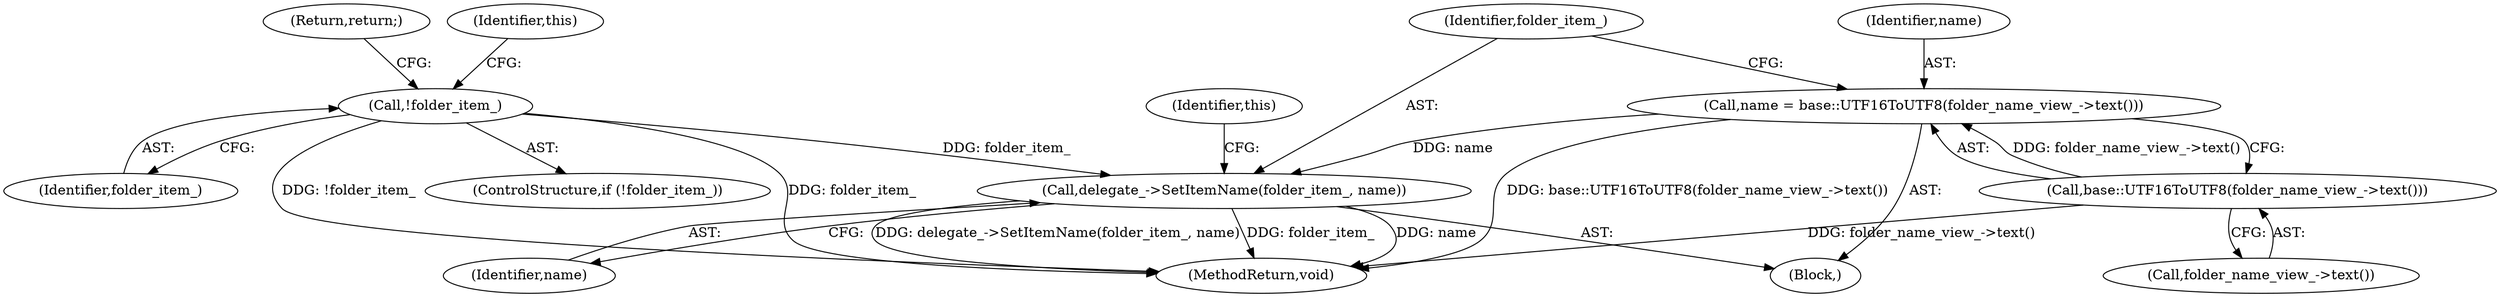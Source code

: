 digraph "1_Chrome_92029a982fac85a4ebb614a825012a2e9ee84ef3@del" {
"1000115" [label="(Call,delegate_->SetItemName(folder_item_, name))"];
"1000105" [label="(Call,!folder_item_)"];
"1000111" [label="(Call,name = base::UTF16ToUTF8(folder_name_view_->text()))"];
"1000113" [label="(Call,base::UTF16ToUTF8(folder_name_view_->text()))"];
"1000121" [label="(MethodReturn,void)"];
"1000111" [label="(Call,name = base::UTF16ToUTF8(folder_name_view_->text()))"];
"1000104" [label="(ControlStructure,if (!folder_item_))"];
"1000107" [label="(Return,return;)"];
"1000106" [label="(Identifier,folder_item_)"];
"1000109" [label="(Identifier,this)"];
"1000116" [label="(Identifier,folder_item_)"];
"1000115" [label="(Call,delegate_->SetItemName(folder_item_, name))"];
"1000113" [label="(Call,base::UTF16ToUTF8(folder_name_view_->text()))"];
"1000112" [label="(Identifier,name)"];
"1000103" [label="(Block,)"];
"1000119" [label="(Identifier,this)"];
"1000114" [label="(Call,folder_name_view_->text())"];
"1000105" [label="(Call,!folder_item_)"];
"1000117" [label="(Identifier,name)"];
"1000115" -> "1000103"  [label="AST: "];
"1000115" -> "1000117"  [label="CFG: "];
"1000116" -> "1000115"  [label="AST: "];
"1000117" -> "1000115"  [label="AST: "];
"1000119" -> "1000115"  [label="CFG: "];
"1000115" -> "1000121"  [label="DDG: name"];
"1000115" -> "1000121"  [label="DDG: delegate_->SetItemName(folder_item_, name)"];
"1000115" -> "1000121"  [label="DDG: folder_item_"];
"1000105" -> "1000115"  [label="DDG: folder_item_"];
"1000111" -> "1000115"  [label="DDG: name"];
"1000105" -> "1000104"  [label="AST: "];
"1000105" -> "1000106"  [label="CFG: "];
"1000106" -> "1000105"  [label="AST: "];
"1000107" -> "1000105"  [label="CFG: "];
"1000109" -> "1000105"  [label="CFG: "];
"1000105" -> "1000121"  [label="DDG: !folder_item_"];
"1000105" -> "1000121"  [label="DDG: folder_item_"];
"1000111" -> "1000103"  [label="AST: "];
"1000111" -> "1000113"  [label="CFG: "];
"1000112" -> "1000111"  [label="AST: "];
"1000113" -> "1000111"  [label="AST: "];
"1000116" -> "1000111"  [label="CFG: "];
"1000111" -> "1000121"  [label="DDG: base::UTF16ToUTF8(folder_name_view_->text())"];
"1000113" -> "1000111"  [label="DDG: folder_name_view_->text()"];
"1000113" -> "1000114"  [label="CFG: "];
"1000114" -> "1000113"  [label="AST: "];
"1000113" -> "1000121"  [label="DDG: folder_name_view_->text()"];
}
